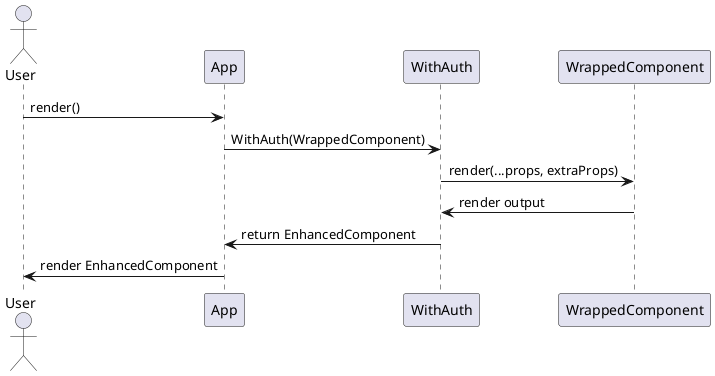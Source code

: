 @startuml
actor User

participant App
participant WithAuth
participant WrappedComponent

User -> App : render()
App -> WithAuth : WithAuth(WrappedComponent)
WithAuth -> WrappedComponent : render(...props, extraProps)
WrappedComponent -> WithAuth : render output
WithAuth -> App : return EnhancedComponent
App -> User : render EnhancedComponent

@enduml
